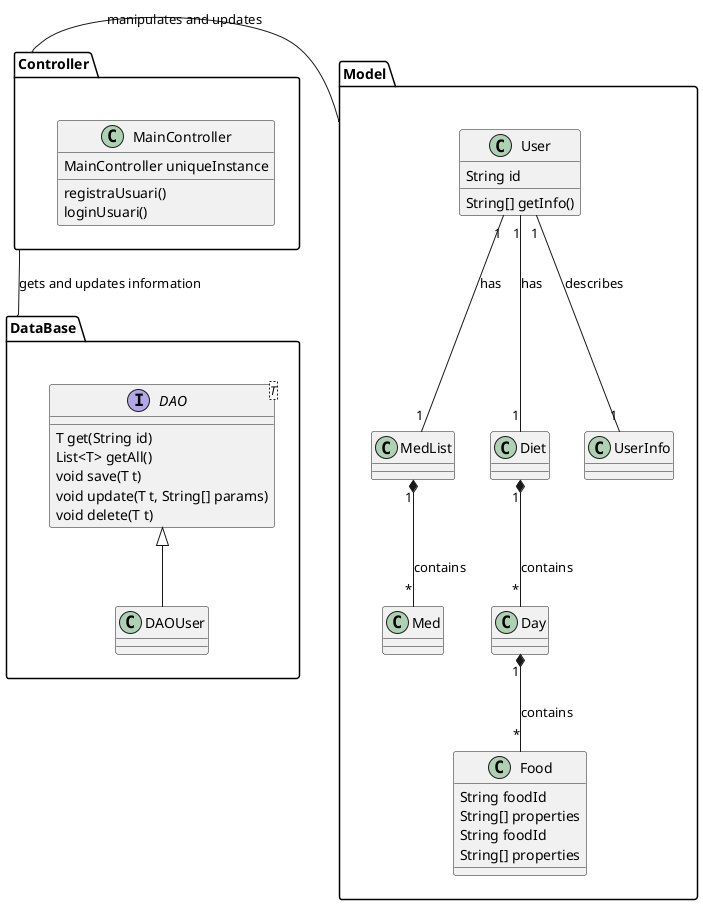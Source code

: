 @startuml



Model.MedList "1"*--"*" Model.Med:"contains"
Model.User "1"--"1" Model.MedList:"has"
Model.User "1"--"1" Model.Diet:"has"
Model.Diet "1"*--"*" Model.Day:"contains"
Model.Day "1"*--"*" Model.Food:"contains"
Model.User "1"--"1" Model.UserInfo:"describes"


class Model.User{
    String id
    String[] getInfo()
}
Controller - Model:"manipulates and updates"
Controller -- DataBase:"gets and updates information"
package DataBase{}
package Controller{}
class Model.Food{
    String foodId
    String[] properties
}
class Model.Food{
    String foodId
    String[] properties
}
class Controller.MainController{
MainController uniqueInstance
registraUsuari()
loginUsuari()
}
interface DataBase.DAO<T>{
T get(String id)
List<T> getAll()
void save(T t)
void update(T t, String[] params)
void delete(T t)
}
DataBase.DAO <|-- DataBase.DAOUser


@enduml